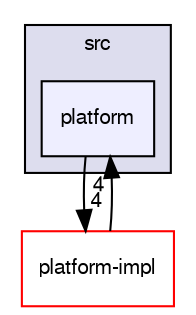digraph "/var/lib/jenkins/workspace/kaa_stable/client/client-multi/client-c/src/platform" {
  bgcolor=transparent;
  compound=true
  node [ fontsize="10", fontname="FreeSans"];
  edge [ labelfontsize="10", labelfontname="FreeSans"];
  subgraph clusterdir_70fc6a336c0316eecfe0f973cf106420 {
    graph [ bgcolor="#ddddee", pencolor="black", label="src" fontname="FreeSans", fontsize="10", URL="dir_70fc6a336c0316eecfe0f973cf106420.html"]
  dir_29d7d4cfd9c106d0ac1d4e0b32e1dda3 [shape=box, label="platform", style="filled", fillcolor="#eeeeff", pencolor="black", URL="dir_29d7d4cfd9c106d0ac1d4e0b32e1dda3.html"];
  }
  dir_346e8d593b2885652f90d7d5423aa9d6 [shape=box label="platform-impl" color="red" URL="dir_346e8d593b2885652f90d7d5423aa9d6.html"];
  dir_29d7d4cfd9c106d0ac1d4e0b32e1dda3->dir_346e8d593b2885652f90d7d5423aa9d6 [headlabel="4", labeldistance=1.5 headhref="dir_000016_000012.html"];
  dir_346e8d593b2885652f90d7d5423aa9d6->dir_29d7d4cfd9c106d0ac1d4e0b32e1dda3 [headlabel="4", labeldistance=1.5 headhref="dir_000012_000016.html"];
}
